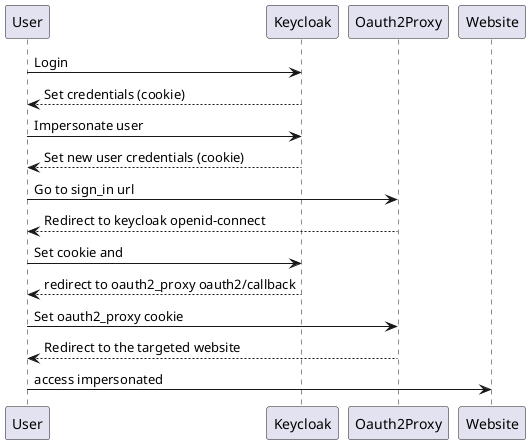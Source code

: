@startuml
User -> Keycloak: Login
Keycloak --> User: Set credentials (cookie)

User -> Keycloak: Impersonate user
Keycloak --> User: Set new user credentials (cookie)

User -> Oauth2Proxy: Go to sign_in url
Oauth2Proxy --> User: Redirect to keycloak openid-connect

User -> Keycloak: Set cookie and 
Keycloak --> User: redirect to oauth2_proxy oauth2/callback

User -> Oauth2Proxy: Set oauth2_proxy cookie
Oauth2Proxy --> User: Redirect to the targeted website

User -> Website: access impersonated
@enduml